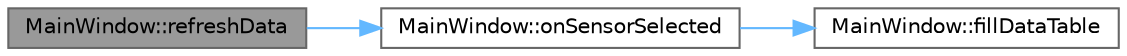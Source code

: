 digraph "MainWindow::refreshData"
{
 // LATEX_PDF_SIZE
  bgcolor="transparent";
  edge [fontname=Helvetica,fontsize=10,labelfontname=Helvetica,labelfontsize=10];
  node [fontname=Helvetica,fontsize=10,shape=box,height=0.2,width=0.4];
  rankdir="LR";
  Node1 [id="Node000001",label="MainWindow::refreshData",height=0.2,width=0.4,color="gray40", fillcolor="grey60", style="filled", fontcolor="black",tooltip="Odświeża dane pomiarowe."];
  Node1 -> Node2 [id="edge1_Node000001_Node000002",color="steelblue1",style="solid",tooltip=" "];
  Node2 [id="Node000002",label="MainWindow::onSensorSelected",height=0.2,width=0.4,color="grey40", fillcolor="white", style="filled",URL="$class_main_window.html#a90f3bfead49040b54ddd4a3d43eecbfc",tooltip="Slot wywoływany po wybraniu czujnika."];
  Node2 -> Node3 [id="edge2_Node000002_Node000003",color="steelblue1",style="solid",tooltip=" "];
  Node3 [id="Node000003",label="MainWindow::fillDataTable",height=0.2,width=0.4,color="grey40", fillcolor="white", style="filled",URL="$class_main_window.html#a13c092905d507965cf15d31c5d969cd2",tooltip="Wypełnia tabelę danymi pomiarowymi."];
}
